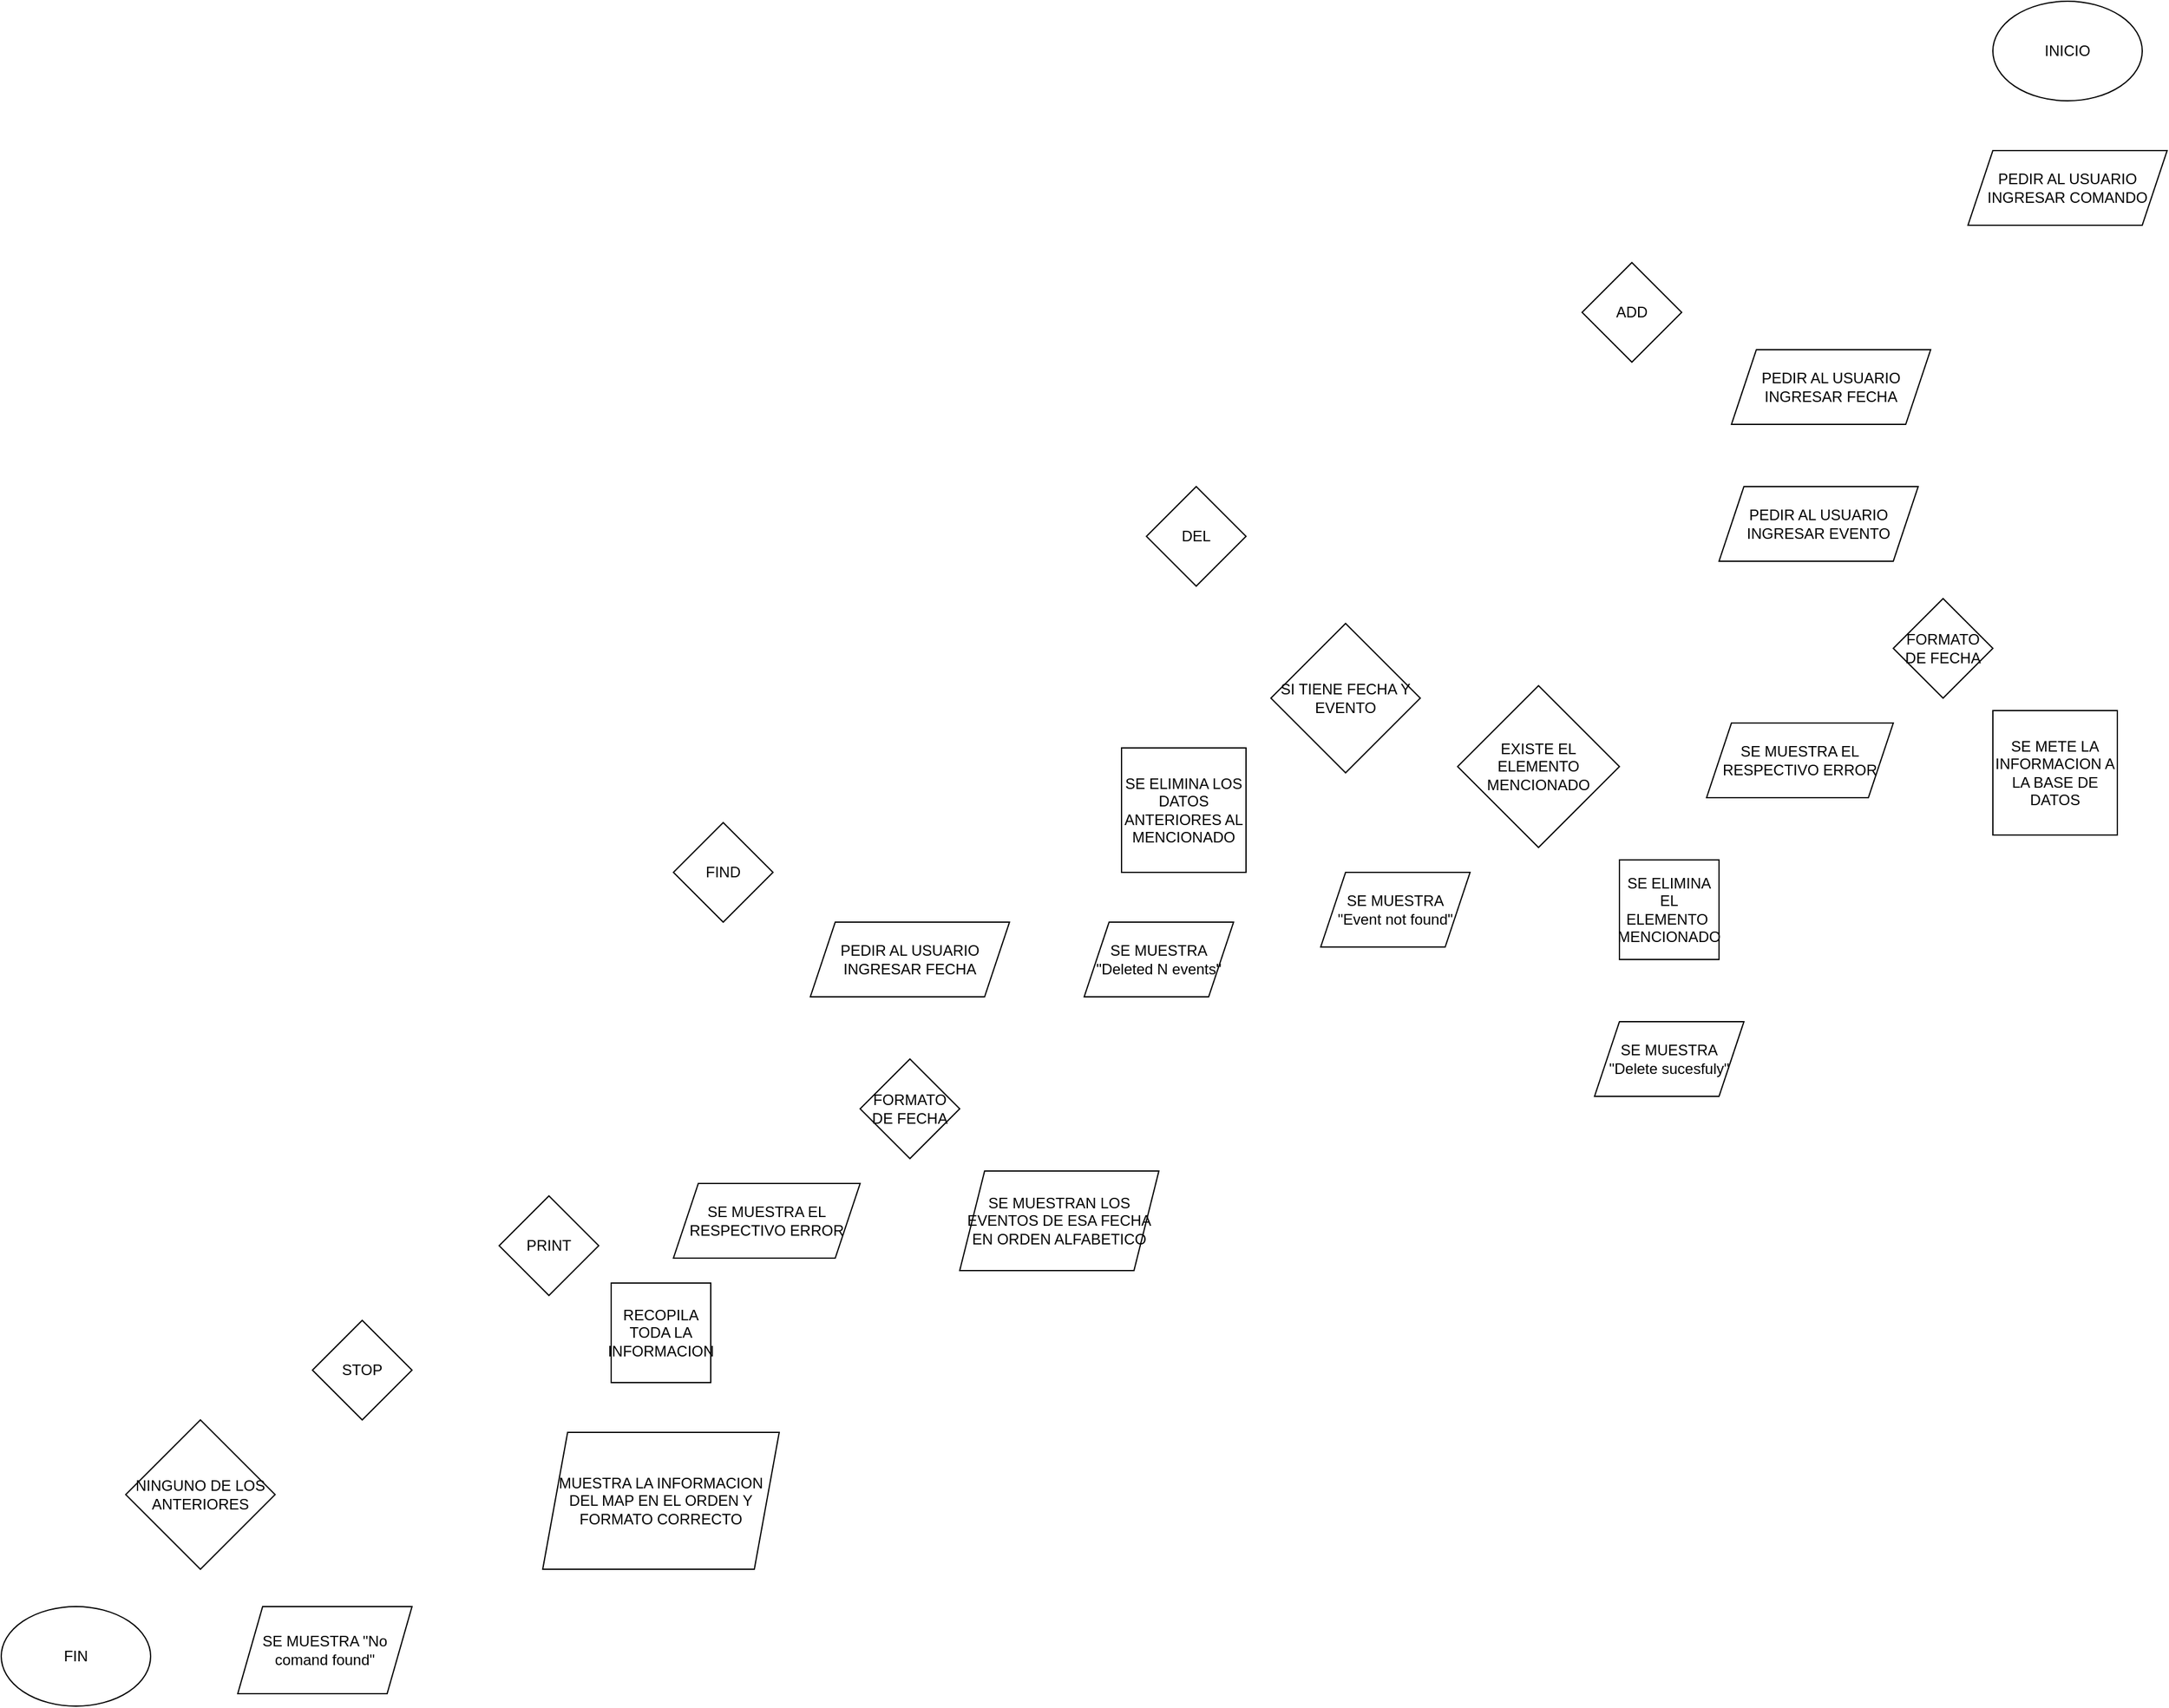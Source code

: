<mxfile version="24.3.1" type="github">
  <diagram name="Página-1" id="SigWqFesYOogLed_nVeq">
    <mxGraphModel dx="5050" dy="2088" grid="1" gridSize="10" guides="1" tooltips="1" connect="1" arrows="1" fold="1" page="1" pageScale="1" pageWidth="850" pageHeight="1100" math="0" shadow="0">
      <root>
        <mxCell id="0" />
        <mxCell id="1" parent="0" />
        <mxCell id="GEvEYw_Pzs-cB-Wqgyhl-1" value="INICIO" style="ellipse;whiteSpace=wrap;html=1;" vertex="1" parent="1">
          <mxGeometry x="750" y="10" width="120" height="80" as="geometry" />
        </mxCell>
        <mxCell id="GEvEYw_Pzs-cB-Wqgyhl-2" value="FIN" style="ellipse;whiteSpace=wrap;html=1;" vertex="1" parent="1">
          <mxGeometry x="-850" y="1300" width="120" height="80" as="geometry" />
        </mxCell>
        <mxCell id="GEvEYw_Pzs-cB-Wqgyhl-4" value="PEDIR AL USUARIO INGRESAR COMANDO" style="shape=parallelogram;perimeter=parallelogramPerimeter;whiteSpace=wrap;html=1;fixedSize=1;" vertex="1" parent="1">
          <mxGeometry x="730" y="130" width="160" height="60" as="geometry" />
        </mxCell>
        <mxCell id="GEvEYw_Pzs-cB-Wqgyhl-5" value="ADD" style="rhombus;whiteSpace=wrap;html=1;" vertex="1" parent="1">
          <mxGeometry x="420" y="220" width="80" height="80" as="geometry" />
        </mxCell>
        <mxCell id="GEvEYw_Pzs-cB-Wqgyhl-6" value="DEL" style="rhombus;whiteSpace=wrap;html=1;" vertex="1" parent="1">
          <mxGeometry x="70" y="400" width="80" height="80" as="geometry" />
        </mxCell>
        <mxCell id="GEvEYw_Pzs-cB-Wqgyhl-7" value="FIND" style="rhombus;whiteSpace=wrap;html=1;" vertex="1" parent="1">
          <mxGeometry x="-310" y="670" width="80" height="80" as="geometry" />
        </mxCell>
        <mxCell id="GEvEYw_Pzs-cB-Wqgyhl-8" value="PRINT" style="rhombus;whiteSpace=wrap;html=1;" vertex="1" parent="1">
          <mxGeometry x="-450" y="970" width="80" height="80" as="geometry" />
        </mxCell>
        <mxCell id="GEvEYw_Pzs-cB-Wqgyhl-9" value="STOP" style="rhombus;whiteSpace=wrap;html=1;" vertex="1" parent="1">
          <mxGeometry x="-600" y="1070" width="80" height="80" as="geometry" />
        </mxCell>
        <mxCell id="GEvEYw_Pzs-cB-Wqgyhl-13" value="NINGUNO DE LOS ANTERIORES" style="rhombus;whiteSpace=wrap;html=1;" vertex="1" parent="1">
          <mxGeometry x="-750" y="1150" width="120" height="120" as="geometry" />
        </mxCell>
        <mxCell id="GEvEYw_Pzs-cB-Wqgyhl-17" value="FORMATO DE FECHA" style="rhombus;whiteSpace=wrap;html=1;" vertex="1" parent="1">
          <mxGeometry x="670" y="490" width="80" height="80" as="geometry" />
        </mxCell>
        <mxCell id="GEvEYw_Pzs-cB-Wqgyhl-23" value="PEDIR AL USUARIO INGRESAR FECHA" style="shape=parallelogram;perimeter=parallelogramPerimeter;whiteSpace=wrap;html=1;fixedSize=1;" vertex="1" parent="1">
          <mxGeometry x="540" y="290" width="160" height="60" as="geometry" />
        </mxCell>
        <mxCell id="GEvEYw_Pzs-cB-Wqgyhl-25" value="PEDIR AL USUARIO INGRESAR EVENTO" style="shape=parallelogram;perimeter=parallelogramPerimeter;whiteSpace=wrap;html=1;fixedSize=1;" vertex="1" parent="1">
          <mxGeometry x="530" y="400" width="160" height="60" as="geometry" />
        </mxCell>
        <mxCell id="GEvEYw_Pzs-cB-Wqgyhl-28" value="SE METE LA INFORMACION A LA BASE DE DATOS" style="whiteSpace=wrap;html=1;aspect=fixed;" vertex="1" parent="1">
          <mxGeometry x="750" y="580" width="100" height="100" as="geometry" />
        </mxCell>
        <mxCell id="GEvEYw_Pzs-cB-Wqgyhl-29" value="SE MUESTRA EL RESPECTIVO ERROR" style="shape=parallelogram;perimeter=parallelogramPerimeter;whiteSpace=wrap;html=1;fixedSize=1;" vertex="1" parent="1">
          <mxGeometry x="520" y="590" width="150" height="60" as="geometry" />
        </mxCell>
        <mxCell id="GEvEYw_Pzs-cB-Wqgyhl-30" value="SI TIENE FECHA Y EVENTO" style="rhombus;whiteSpace=wrap;html=1;" vertex="1" parent="1">
          <mxGeometry x="170" y="510" width="120" height="120" as="geometry" />
        </mxCell>
        <mxCell id="GEvEYw_Pzs-cB-Wqgyhl-32" value="SE ELIMINA EL ELEMENTO&amp;nbsp; MENCIONADO" style="whiteSpace=wrap;html=1;aspect=fixed;" vertex="1" parent="1">
          <mxGeometry x="450" y="700" width="80" height="80" as="geometry" />
        </mxCell>
        <mxCell id="GEvEYw_Pzs-cB-Wqgyhl-33" value="SE ELIMINA LOS DATOS ANTERIORES AL MENCIONADO" style="whiteSpace=wrap;html=1;aspect=fixed;" vertex="1" parent="1">
          <mxGeometry x="50" y="610" width="100" height="100" as="geometry" />
        </mxCell>
        <mxCell id="GEvEYw_Pzs-cB-Wqgyhl-34" value="SE MUESTRA &quot;Deleted N events&quot;" style="shape=parallelogram;perimeter=parallelogramPerimeter;whiteSpace=wrap;html=1;fixedSize=1;" vertex="1" parent="1">
          <mxGeometry x="20" y="750" width="120" height="60" as="geometry" />
        </mxCell>
        <mxCell id="GEvEYw_Pzs-cB-Wqgyhl-35" value="SE MUESTRA&lt;br&gt;&quot;Delete sucesfuly&quot;" style="shape=parallelogram;perimeter=parallelogramPerimeter;whiteSpace=wrap;html=1;fixedSize=1;" vertex="1" parent="1">
          <mxGeometry x="430" y="830" width="120" height="60" as="geometry" />
        </mxCell>
        <mxCell id="GEvEYw_Pzs-cB-Wqgyhl-36" value="EXISTE EL ELEMENTO MENCIONADO" style="rhombus;whiteSpace=wrap;html=1;" vertex="1" parent="1">
          <mxGeometry x="320" y="560" width="130" height="130" as="geometry" />
        </mxCell>
        <mxCell id="GEvEYw_Pzs-cB-Wqgyhl-37" value="SE MUESTRA&lt;br&gt;&quot;Event not found&quot;" style="shape=parallelogram;perimeter=parallelogramPerimeter;whiteSpace=wrap;html=1;fixedSize=1;" vertex="1" parent="1">
          <mxGeometry x="210" y="710" width="120" height="60" as="geometry" />
        </mxCell>
        <mxCell id="GEvEYw_Pzs-cB-Wqgyhl-39" value="PEDIR AL USUARIO INGRESAR FECHA" style="shape=parallelogram;perimeter=parallelogramPerimeter;whiteSpace=wrap;html=1;fixedSize=1;" vertex="1" parent="1">
          <mxGeometry x="-200" y="750" width="160" height="60" as="geometry" />
        </mxCell>
        <mxCell id="GEvEYw_Pzs-cB-Wqgyhl-41" value="FORMATO DE FECHA" style="rhombus;whiteSpace=wrap;html=1;" vertex="1" parent="1">
          <mxGeometry x="-160" y="860" width="80" height="80" as="geometry" />
        </mxCell>
        <mxCell id="GEvEYw_Pzs-cB-Wqgyhl-42" value="SE MUESTRA EL RESPECTIVO ERROR" style="shape=parallelogram;perimeter=parallelogramPerimeter;whiteSpace=wrap;html=1;fixedSize=1;" vertex="1" parent="1">
          <mxGeometry x="-310" y="960" width="150" height="60" as="geometry" />
        </mxCell>
        <mxCell id="GEvEYw_Pzs-cB-Wqgyhl-43" value="SE MUESTRAN LOS EVENTOS DE ESA FECHA EN ORDEN ALFABETICO" style="shape=parallelogram;perimeter=parallelogramPerimeter;whiteSpace=wrap;html=1;fixedSize=1;" vertex="1" parent="1">
          <mxGeometry x="-80" y="950" width="160" height="80" as="geometry" />
        </mxCell>
        <mxCell id="GEvEYw_Pzs-cB-Wqgyhl-44" value="RECOPILA TODA LA INFORMACION" style="whiteSpace=wrap;html=1;aspect=fixed;" vertex="1" parent="1">
          <mxGeometry x="-360" y="1040" width="80" height="80" as="geometry" />
        </mxCell>
        <mxCell id="GEvEYw_Pzs-cB-Wqgyhl-45" value="MUESTRA LA INFORMACION DEL MAP EN EL ORDEN Y FORMATO CORRECTO" style="shape=parallelogram;perimeter=parallelogramPerimeter;whiteSpace=wrap;html=1;fixedSize=1;" vertex="1" parent="1">
          <mxGeometry x="-415" y="1160" width="190" height="110" as="geometry" />
        </mxCell>
        <mxCell id="GEvEYw_Pzs-cB-Wqgyhl-46" value="SE MUESTRA &quot;No comand found&quot;" style="shape=parallelogram;perimeter=parallelogramPerimeter;whiteSpace=wrap;html=1;fixedSize=1;" vertex="1" parent="1">
          <mxGeometry x="-660" y="1300" width="140" height="70" as="geometry" />
        </mxCell>
      </root>
    </mxGraphModel>
  </diagram>
</mxfile>
